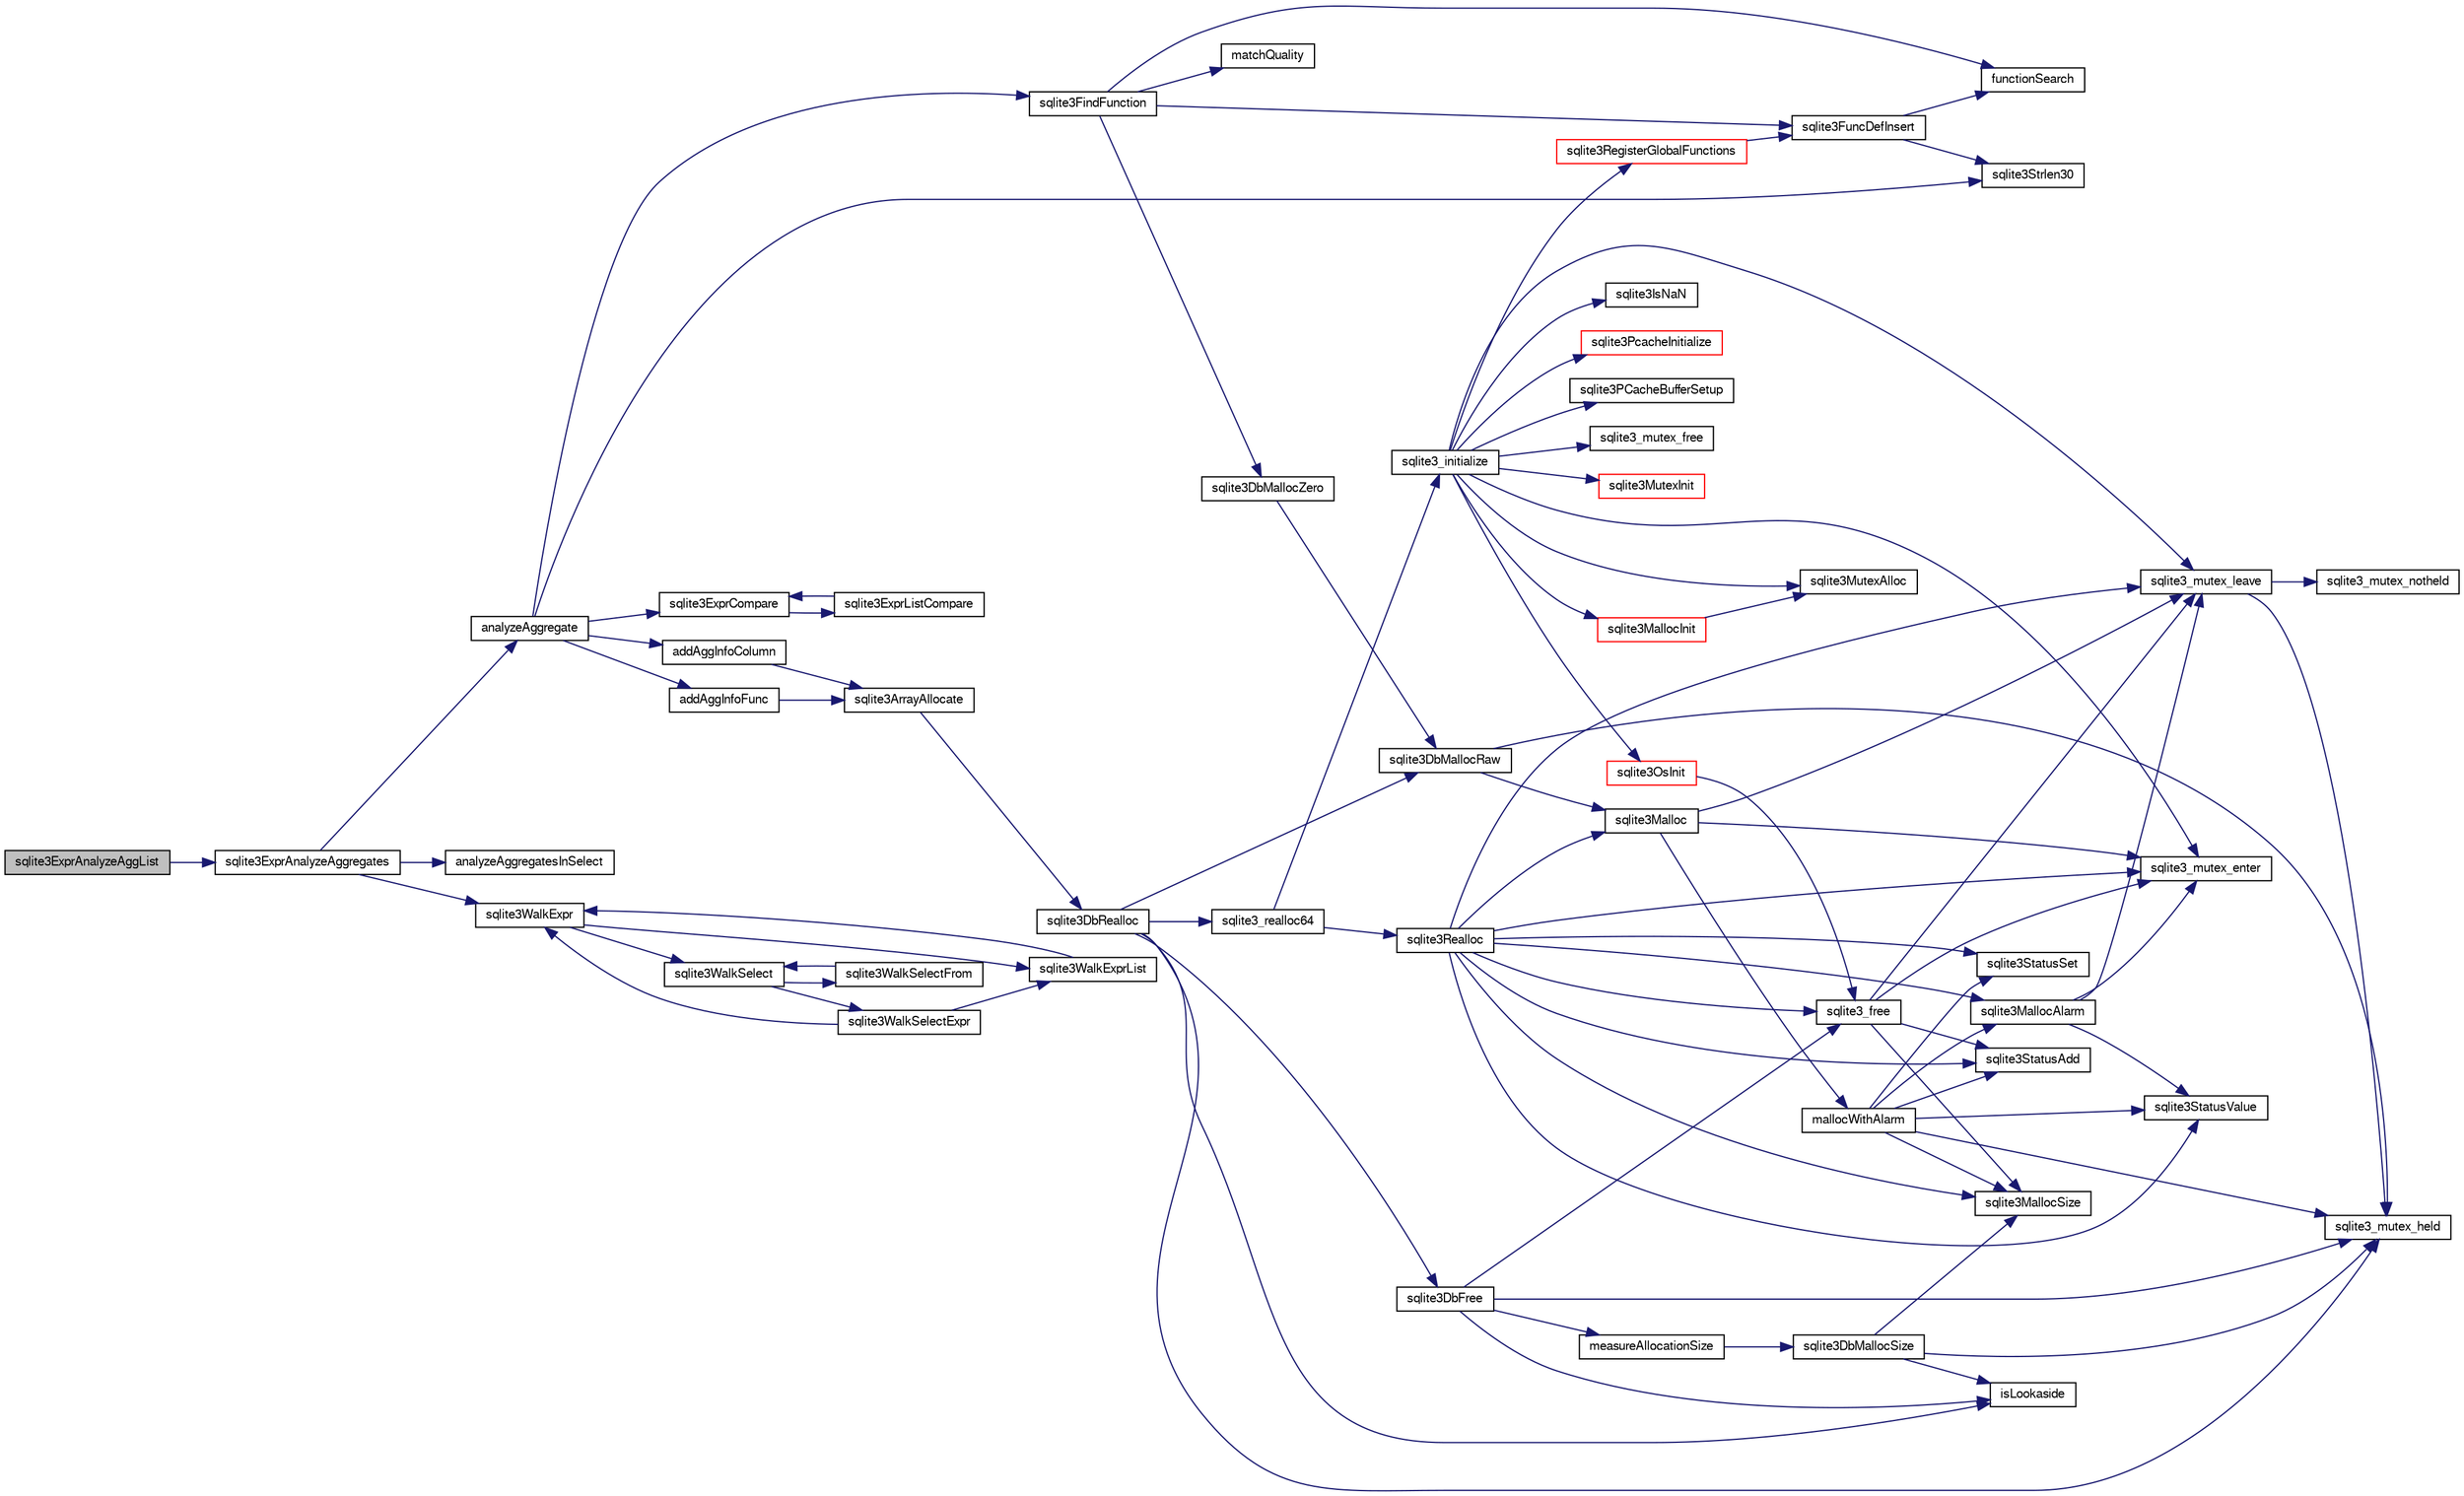 digraph "sqlite3ExprAnalyzeAggList"
{
  edge [fontname="FreeSans",fontsize="10",labelfontname="FreeSans",labelfontsize="10"];
  node [fontname="FreeSans",fontsize="10",shape=record];
  rankdir="LR";
  Node512310 [label="sqlite3ExprAnalyzeAggList",height=0.2,width=0.4,color="black", fillcolor="grey75", style="filled", fontcolor="black"];
  Node512310 -> Node512311 [color="midnightblue",fontsize="10",style="solid",fontname="FreeSans"];
  Node512311 [label="sqlite3ExprAnalyzeAggregates",height=0.2,width=0.4,color="black", fillcolor="white", style="filled",URL="$sqlite3_8c.html#a37993a67d19990d8bb9bd8bb93d3eee6"];
  Node512311 -> Node512312 [color="midnightblue",fontsize="10",style="solid",fontname="FreeSans"];
  Node512312 [label="analyzeAggregate",height=0.2,width=0.4,color="black", fillcolor="white", style="filled",URL="$sqlite3_8c.html#a6b02b8b5e691498db3c59afbf9322585"];
  Node512312 -> Node512313 [color="midnightblue",fontsize="10",style="solid",fontname="FreeSans"];
  Node512313 [label="addAggInfoColumn",height=0.2,width=0.4,color="black", fillcolor="white", style="filled",URL="$sqlite3_8c.html#a537855c1ebe879bc0caf7abdb430fe34"];
  Node512313 -> Node512314 [color="midnightblue",fontsize="10",style="solid",fontname="FreeSans"];
  Node512314 [label="sqlite3ArrayAllocate",height=0.2,width=0.4,color="black", fillcolor="white", style="filled",URL="$sqlite3_8c.html#a86f4a46ea74d87f845a4f93bb4219646"];
  Node512314 -> Node512315 [color="midnightblue",fontsize="10",style="solid",fontname="FreeSans"];
  Node512315 [label="sqlite3DbRealloc",height=0.2,width=0.4,color="black", fillcolor="white", style="filled",URL="$sqlite3_8c.html#ae028f4902a9d29bcaf310ff289ee87dc"];
  Node512315 -> Node512316 [color="midnightblue",fontsize="10",style="solid",fontname="FreeSans"];
  Node512316 [label="sqlite3_mutex_held",height=0.2,width=0.4,color="black", fillcolor="white", style="filled",URL="$sqlite3_8c.html#acf77da68932b6bc163c5e68547ecc3e7"];
  Node512315 -> Node512317 [color="midnightblue",fontsize="10",style="solid",fontname="FreeSans"];
  Node512317 [label="sqlite3DbMallocRaw",height=0.2,width=0.4,color="black", fillcolor="white", style="filled",URL="$sqlite3_8c.html#abbe8be0cf7175e11ddc3e2218fad924e"];
  Node512317 -> Node512316 [color="midnightblue",fontsize="10",style="solid",fontname="FreeSans"];
  Node512317 -> Node512318 [color="midnightblue",fontsize="10",style="solid",fontname="FreeSans"];
  Node512318 [label="sqlite3Malloc",height=0.2,width=0.4,color="black", fillcolor="white", style="filled",URL="$sqlite3_8c.html#a361a2eaa846b1885f123abe46f5d8b2b"];
  Node512318 -> Node512319 [color="midnightblue",fontsize="10",style="solid",fontname="FreeSans"];
  Node512319 [label="sqlite3_mutex_enter",height=0.2,width=0.4,color="black", fillcolor="white", style="filled",URL="$sqlite3_8c.html#a1c12cde690bd89f104de5cbad12a6bf5"];
  Node512318 -> Node512320 [color="midnightblue",fontsize="10",style="solid",fontname="FreeSans"];
  Node512320 [label="mallocWithAlarm",height=0.2,width=0.4,color="black", fillcolor="white", style="filled",URL="$sqlite3_8c.html#ab070d5cf8e48ec8a6a43cf025d48598b"];
  Node512320 -> Node512316 [color="midnightblue",fontsize="10",style="solid",fontname="FreeSans"];
  Node512320 -> Node512321 [color="midnightblue",fontsize="10",style="solid",fontname="FreeSans"];
  Node512321 [label="sqlite3StatusSet",height=0.2,width=0.4,color="black", fillcolor="white", style="filled",URL="$sqlite3_8c.html#afec7586c01fcb5ea17dc9d7725a589d9"];
  Node512320 -> Node512322 [color="midnightblue",fontsize="10",style="solid",fontname="FreeSans"];
  Node512322 [label="sqlite3StatusValue",height=0.2,width=0.4,color="black", fillcolor="white", style="filled",URL="$sqlite3_8c.html#a30b8ac296c6e200c1fa57708d52c6ef6"];
  Node512320 -> Node512323 [color="midnightblue",fontsize="10",style="solid",fontname="FreeSans"];
  Node512323 [label="sqlite3MallocAlarm",height=0.2,width=0.4,color="black", fillcolor="white", style="filled",URL="$sqlite3_8c.html#ada66988e8471d1198f3219c062377508"];
  Node512323 -> Node512322 [color="midnightblue",fontsize="10",style="solid",fontname="FreeSans"];
  Node512323 -> Node512324 [color="midnightblue",fontsize="10",style="solid",fontname="FreeSans"];
  Node512324 [label="sqlite3_mutex_leave",height=0.2,width=0.4,color="black", fillcolor="white", style="filled",URL="$sqlite3_8c.html#a5838d235601dbd3c1fa993555c6bcc93"];
  Node512324 -> Node512316 [color="midnightblue",fontsize="10",style="solid",fontname="FreeSans"];
  Node512324 -> Node512325 [color="midnightblue",fontsize="10",style="solid",fontname="FreeSans"];
  Node512325 [label="sqlite3_mutex_notheld",height=0.2,width=0.4,color="black", fillcolor="white", style="filled",URL="$sqlite3_8c.html#a83967c837c1c000d3b5adcfaa688f5dc"];
  Node512323 -> Node512319 [color="midnightblue",fontsize="10",style="solid",fontname="FreeSans"];
  Node512320 -> Node512326 [color="midnightblue",fontsize="10",style="solid",fontname="FreeSans"];
  Node512326 [label="sqlite3MallocSize",height=0.2,width=0.4,color="black", fillcolor="white", style="filled",URL="$sqlite3_8c.html#acf5d2a5f35270bafb050bd2def576955"];
  Node512320 -> Node512327 [color="midnightblue",fontsize="10",style="solid",fontname="FreeSans"];
  Node512327 [label="sqlite3StatusAdd",height=0.2,width=0.4,color="black", fillcolor="white", style="filled",URL="$sqlite3_8c.html#afa029f93586aeab4cc85360905dae9cd"];
  Node512318 -> Node512324 [color="midnightblue",fontsize="10",style="solid",fontname="FreeSans"];
  Node512315 -> Node512328 [color="midnightblue",fontsize="10",style="solid",fontname="FreeSans"];
  Node512328 [label="isLookaside",height=0.2,width=0.4,color="black", fillcolor="white", style="filled",URL="$sqlite3_8c.html#a770fa05ff9717b75e16f4d968a77b897"];
  Node512315 -> Node512329 [color="midnightblue",fontsize="10",style="solid",fontname="FreeSans"];
  Node512329 [label="sqlite3DbFree",height=0.2,width=0.4,color="black", fillcolor="white", style="filled",URL="$sqlite3_8c.html#ac70ab821a6607b4a1b909582dc37a069"];
  Node512329 -> Node512316 [color="midnightblue",fontsize="10",style="solid",fontname="FreeSans"];
  Node512329 -> Node512330 [color="midnightblue",fontsize="10",style="solid",fontname="FreeSans"];
  Node512330 [label="measureAllocationSize",height=0.2,width=0.4,color="black", fillcolor="white", style="filled",URL="$sqlite3_8c.html#a45731e644a22fdb756e2b6337224217a"];
  Node512330 -> Node512331 [color="midnightblue",fontsize="10",style="solid",fontname="FreeSans"];
  Node512331 [label="sqlite3DbMallocSize",height=0.2,width=0.4,color="black", fillcolor="white", style="filled",URL="$sqlite3_8c.html#aa397e5a8a03495203a0767abf0a71f86"];
  Node512331 -> Node512326 [color="midnightblue",fontsize="10",style="solid",fontname="FreeSans"];
  Node512331 -> Node512316 [color="midnightblue",fontsize="10",style="solid",fontname="FreeSans"];
  Node512331 -> Node512328 [color="midnightblue",fontsize="10",style="solid",fontname="FreeSans"];
  Node512329 -> Node512328 [color="midnightblue",fontsize="10",style="solid",fontname="FreeSans"];
  Node512329 -> Node512332 [color="midnightblue",fontsize="10",style="solid",fontname="FreeSans"];
  Node512332 [label="sqlite3_free",height=0.2,width=0.4,color="black", fillcolor="white", style="filled",URL="$sqlite3_8c.html#a6552349e36a8a691af5487999ab09519"];
  Node512332 -> Node512319 [color="midnightblue",fontsize="10",style="solid",fontname="FreeSans"];
  Node512332 -> Node512327 [color="midnightblue",fontsize="10",style="solid",fontname="FreeSans"];
  Node512332 -> Node512326 [color="midnightblue",fontsize="10",style="solid",fontname="FreeSans"];
  Node512332 -> Node512324 [color="midnightblue",fontsize="10",style="solid",fontname="FreeSans"];
  Node512315 -> Node512333 [color="midnightblue",fontsize="10",style="solid",fontname="FreeSans"];
  Node512333 [label="sqlite3_realloc64",height=0.2,width=0.4,color="black", fillcolor="white", style="filled",URL="$sqlite3_8c.html#a3765a714077ee547e811034236dc9ecd"];
  Node512333 -> Node512334 [color="midnightblue",fontsize="10",style="solid",fontname="FreeSans"];
  Node512334 [label="sqlite3_initialize",height=0.2,width=0.4,color="black", fillcolor="white", style="filled",URL="$sqlite3_8c.html#ab0c0ee2d5d4cf8b28e9572296a8861df"];
  Node512334 -> Node512335 [color="midnightblue",fontsize="10",style="solid",fontname="FreeSans"];
  Node512335 [label="sqlite3MutexInit",height=0.2,width=0.4,color="red", fillcolor="white", style="filled",URL="$sqlite3_8c.html#a7906afcdd1cdb3d0007eb932398a1158"];
  Node512334 -> Node512353 [color="midnightblue",fontsize="10",style="solid",fontname="FreeSans"];
  Node512353 [label="sqlite3MutexAlloc",height=0.2,width=0.4,color="black", fillcolor="white", style="filled",URL="$sqlite3_8c.html#a0e3f432ee581f6876b590e7ad7e84e19"];
  Node512334 -> Node512319 [color="midnightblue",fontsize="10",style="solid",fontname="FreeSans"];
  Node512334 -> Node512354 [color="midnightblue",fontsize="10",style="solid",fontname="FreeSans"];
  Node512354 [label="sqlite3MallocInit",height=0.2,width=0.4,color="red", fillcolor="white", style="filled",URL="$sqlite3_8c.html#a9e06f9e7cad0d83ce80ab493c9533552"];
  Node512354 -> Node512353 [color="midnightblue",fontsize="10",style="solid",fontname="FreeSans"];
  Node512334 -> Node512324 [color="midnightblue",fontsize="10",style="solid",fontname="FreeSans"];
  Node512334 -> Node512442 [color="midnightblue",fontsize="10",style="solid",fontname="FreeSans"];
  Node512442 [label="sqlite3RegisterGlobalFunctions",height=0.2,width=0.4,color="red", fillcolor="white", style="filled",URL="$sqlite3_8c.html#a9f75bd111010f29e1b8d74344473c4ec"];
  Node512442 -> Node512552 [color="midnightblue",fontsize="10",style="solid",fontname="FreeSans"];
  Node512552 [label="sqlite3FuncDefInsert",height=0.2,width=0.4,color="black", fillcolor="white", style="filled",URL="$sqlite3_8c.html#a4792ef11f826665b64987bd051fa5a20"];
  Node512552 -> Node512379 [color="midnightblue",fontsize="10",style="solid",fontname="FreeSans"];
  Node512379 [label="sqlite3Strlen30",height=0.2,width=0.4,color="black", fillcolor="white", style="filled",URL="$sqlite3_8c.html#a3dcd80ba41f1a308193dee74857b62a7"];
  Node512552 -> Node512553 [color="midnightblue",fontsize="10",style="solid",fontname="FreeSans"];
  Node512553 [label="functionSearch",height=0.2,width=0.4,color="black", fillcolor="white", style="filled",URL="$sqlite3_8c.html#a2adc3742ab399b9efed9f7fd8f8c7201"];
  Node512334 -> Node512590 [color="midnightblue",fontsize="10",style="solid",fontname="FreeSans"];
  Node512590 [label="sqlite3PcacheInitialize",height=0.2,width=0.4,color="red", fillcolor="white", style="filled",URL="$sqlite3_8c.html#a2902c61ddc88bea002c4d69fe4052b1f"];
  Node512334 -> Node512591 [color="midnightblue",fontsize="10",style="solid",fontname="FreeSans"];
  Node512591 [label="sqlite3OsInit",height=0.2,width=0.4,color="red", fillcolor="white", style="filled",URL="$sqlite3_8c.html#afeaa886fe1ca086a30fd278b1d069762"];
  Node512591 -> Node512332 [color="midnightblue",fontsize="10",style="solid",fontname="FreeSans"];
  Node512334 -> Node512595 [color="midnightblue",fontsize="10",style="solid",fontname="FreeSans"];
  Node512595 [label="sqlite3PCacheBufferSetup",height=0.2,width=0.4,color="black", fillcolor="white", style="filled",URL="$sqlite3_8c.html#ad18a1eebefdfbc4254f473f7b0101937"];
  Node512334 -> Node512596 [color="midnightblue",fontsize="10",style="solid",fontname="FreeSans"];
  Node512596 [label="sqlite3_mutex_free",height=0.2,width=0.4,color="black", fillcolor="white", style="filled",URL="$sqlite3_8c.html#a2db2e72e08f6873afa9c61b0ec726fec"];
  Node512334 -> Node512378 [color="midnightblue",fontsize="10",style="solid",fontname="FreeSans"];
  Node512378 [label="sqlite3IsNaN",height=0.2,width=0.4,color="black", fillcolor="white", style="filled",URL="$sqlite3_8c.html#aed4d78203877c3486765ccbc7feebb50"];
  Node512333 -> Node512367 [color="midnightblue",fontsize="10",style="solid",fontname="FreeSans"];
  Node512367 [label="sqlite3Realloc",height=0.2,width=0.4,color="black", fillcolor="white", style="filled",URL="$sqlite3_8c.html#ad53aefdfc088f622e23ffe838201fe22"];
  Node512367 -> Node512318 [color="midnightblue",fontsize="10",style="solid",fontname="FreeSans"];
  Node512367 -> Node512332 [color="midnightblue",fontsize="10",style="solid",fontname="FreeSans"];
  Node512367 -> Node512326 [color="midnightblue",fontsize="10",style="solid",fontname="FreeSans"];
  Node512367 -> Node512319 [color="midnightblue",fontsize="10",style="solid",fontname="FreeSans"];
  Node512367 -> Node512321 [color="midnightblue",fontsize="10",style="solid",fontname="FreeSans"];
  Node512367 -> Node512322 [color="midnightblue",fontsize="10",style="solid",fontname="FreeSans"];
  Node512367 -> Node512323 [color="midnightblue",fontsize="10",style="solid",fontname="FreeSans"];
  Node512367 -> Node512327 [color="midnightblue",fontsize="10",style="solid",fontname="FreeSans"];
  Node512367 -> Node512324 [color="midnightblue",fontsize="10",style="solid",fontname="FreeSans"];
  Node512312 -> Node512597 [color="midnightblue",fontsize="10",style="solid",fontname="FreeSans"];
  Node512597 [label="sqlite3ExprCompare",height=0.2,width=0.4,color="black", fillcolor="white", style="filled",URL="$sqlite3_8c.html#a0062379db3318d71048a461297c31598"];
  Node512597 -> Node512598 [color="midnightblue",fontsize="10",style="solid",fontname="FreeSans"];
  Node512598 [label="sqlite3ExprListCompare",height=0.2,width=0.4,color="black", fillcolor="white", style="filled",URL="$sqlite3_8c.html#a2ec8c2311e6547386e5f60e251ebabc7"];
  Node512598 -> Node512597 [color="midnightblue",fontsize="10",style="solid",fontname="FreeSans"];
  Node512312 -> Node512599 [color="midnightblue",fontsize="10",style="solid",fontname="FreeSans"];
  Node512599 [label="addAggInfoFunc",height=0.2,width=0.4,color="black", fillcolor="white", style="filled",URL="$sqlite3_8c.html#ac2c1df37c47b404f7582ba88d7bb5da5"];
  Node512599 -> Node512314 [color="midnightblue",fontsize="10",style="solid",fontname="FreeSans"];
  Node512312 -> Node512600 [color="midnightblue",fontsize="10",style="solid",fontname="FreeSans"];
  Node512600 [label="sqlite3FindFunction",height=0.2,width=0.4,color="black", fillcolor="white", style="filled",URL="$sqlite3_8c.html#a5138472d62a50ed750b51d3b3f19d954"];
  Node512600 -> Node512553 [color="midnightblue",fontsize="10",style="solid",fontname="FreeSans"];
  Node512600 -> Node512601 [color="midnightblue",fontsize="10",style="solid",fontname="FreeSans"];
  Node512601 [label="matchQuality",height=0.2,width=0.4,color="black", fillcolor="white", style="filled",URL="$sqlite3_8c.html#ac523a4d3921808bf622971cf06edc319"];
  Node512600 -> Node512534 [color="midnightblue",fontsize="10",style="solid",fontname="FreeSans"];
  Node512534 [label="sqlite3DbMallocZero",height=0.2,width=0.4,color="black", fillcolor="white", style="filled",URL="$sqlite3_8c.html#a49cfebac9d6067a03442c92af73f33e4"];
  Node512534 -> Node512317 [color="midnightblue",fontsize="10",style="solid",fontname="FreeSans"];
  Node512600 -> Node512552 [color="midnightblue",fontsize="10",style="solid",fontname="FreeSans"];
  Node512312 -> Node512379 [color="midnightblue",fontsize="10",style="solid",fontname="FreeSans"];
  Node512311 -> Node512602 [color="midnightblue",fontsize="10",style="solid",fontname="FreeSans"];
  Node512602 [label="analyzeAggregatesInSelect",height=0.2,width=0.4,color="black", fillcolor="white", style="filled",URL="$sqlite3_8c.html#a8c1c11e07fa85261e98e96dff9f988dd"];
  Node512311 -> Node512603 [color="midnightblue",fontsize="10",style="solid",fontname="FreeSans"];
  Node512603 [label="sqlite3WalkExpr",height=0.2,width=0.4,color="black", fillcolor="white", style="filled",URL="$sqlite3_8c.html#a5d04d7273f7194fb0fbb24e7ee5e1b5a"];
  Node512603 -> Node512604 [color="midnightblue",fontsize="10",style="solid",fontname="FreeSans"];
  Node512604 [label="sqlite3WalkSelect",height=0.2,width=0.4,color="black", fillcolor="white", style="filled",URL="$sqlite3_8c.html#a7c7c772166f45c62ea98fea7bb737b63"];
  Node512604 -> Node512605 [color="midnightblue",fontsize="10",style="solid",fontname="FreeSans"];
  Node512605 [label="sqlite3WalkSelectExpr",height=0.2,width=0.4,color="black", fillcolor="white", style="filled",URL="$sqlite3_8c.html#a5a2c8da5f377d9f52d96293e6b34c660"];
  Node512605 -> Node512606 [color="midnightblue",fontsize="10",style="solid",fontname="FreeSans"];
  Node512606 [label="sqlite3WalkExprList",height=0.2,width=0.4,color="black", fillcolor="white", style="filled",URL="$sqlite3_8c.html#a436c8eb5cdac53ea15cd6b06645356ae"];
  Node512606 -> Node512603 [color="midnightblue",fontsize="10",style="solid",fontname="FreeSans"];
  Node512605 -> Node512603 [color="midnightblue",fontsize="10",style="solid",fontname="FreeSans"];
  Node512604 -> Node512607 [color="midnightblue",fontsize="10",style="solid",fontname="FreeSans"];
  Node512607 [label="sqlite3WalkSelectFrom",height=0.2,width=0.4,color="black", fillcolor="white", style="filled",URL="$sqlite3_8c.html#a49a2f6da604a451e52ab3a12f588189f"];
  Node512607 -> Node512604 [color="midnightblue",fontsize="10",style="solid",fontname="FreeSans"];
  Node512603 -> Node512606 [color="midnightblue",fontsize="10",style="solid",fontname="FreeSans"];
}
